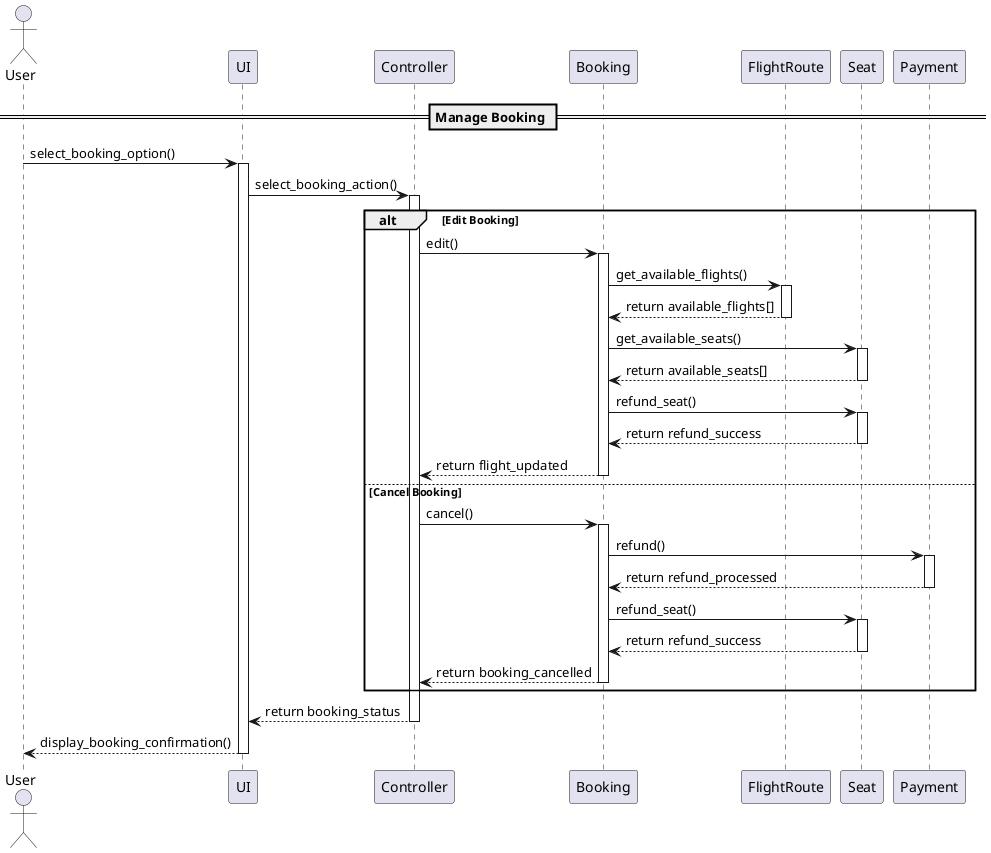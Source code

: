 @startuml ManageBooking
actor "User" as user
participant UI
participant Controller
participant Booking
participant FlightRoute
participant Seat
participant Payment

== Manage Booking ==

user -> UI: select_booking_option()
activate UI
UI -> Controller: select_booking_action()
activate Controller
alt Edit Booking
    Controller -> Booking: edit()
    activate Booking 
    Booking -> FlightRoute: get_available_flights()
    activate FlightRoute 
    FlightRoute --> Booking: return available_flights[]
    deactivate FlightRoute
    Booking -> Seat: get_available_seats()
    activate Seat 
    Seat --> Booking: return available_seats[]
    deactivate Seat
    Booking -> Seat: refund_seat()
    activate Seat 
    Seat--> Booking: return refund_success
    deactivate Seat
    Booking --> Controller: return flight_updated
    deactivate Booking

else Cancel Booking
    Controller -> Booking: cancel()
    activate Booking 
    Booking -> Payment: refund()
    activate Payment 
    Payment --> Booking: return refund_processed
    deactivate Payment
    Booking -> Seat: refund_seat()
    activate Seat 
    Seat--> Booking: return refund_success
    deactivate Seat
    Booking --> Controller: return booking_cancelled
    deactivate Booking
end

Controller --> UI: return booking_status
deactivate Controller
UI --> user: display_booking_confirmation()
deactivate UI
@enduml